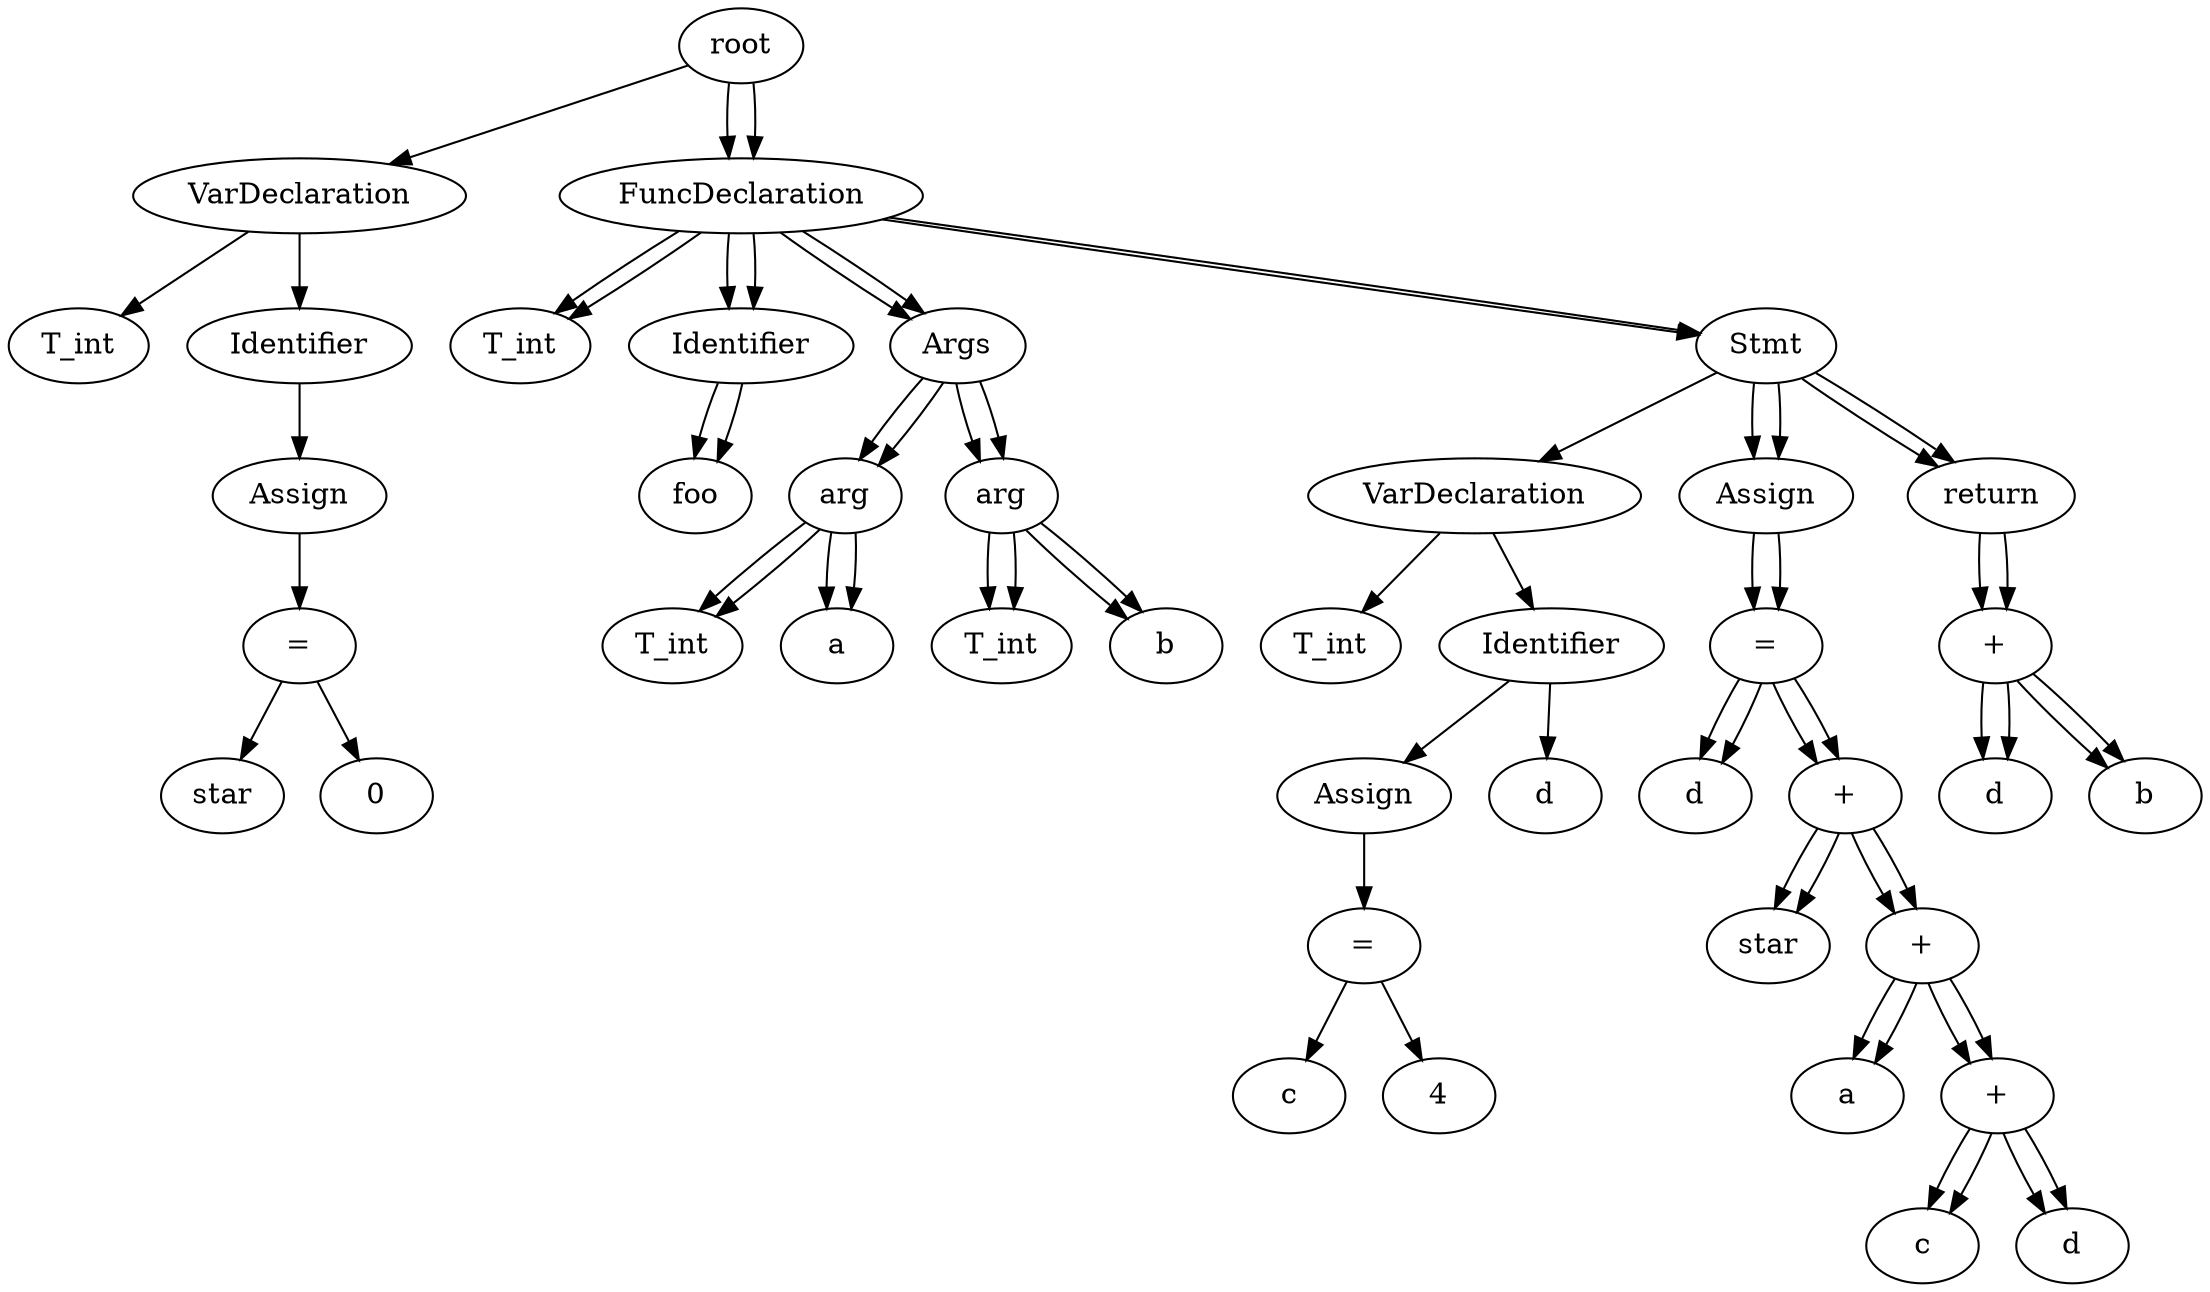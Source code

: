 // root
digraph {
	None [label=root]
	0 [label=VarDeclaration]
	None -> 0
	1 [label=T_int]
	0 -> 1
	2 [label=Identifier]
	0 -> 2
	3 [label=Assign]
	2 -> 3
	5 [label="="]
	3 -> 5
	4 [label=star]
	5 -> 4
	6 [label=0]
	5 -> 6
	7 [label=FuncDeclaration]
	None -> 7
	8 [label=T_int]
	7 -> 8
	9 [label=Identifier]
	7 -> 9
	10 [label=foo]
	9 -> 10
	11 [label=Args]
	7 -> 11
	12 [label=arg]
	11 -> 12
	13 [label=T_int]
	12 -> 13
	14 [label=a]
	12 -> 14
	15 [label=arg]
	11 -> 15
	16 [label=T_int]
	15 -> 16
	17 [label=b]
	15 -> 17
	18 [label=Stmt]
	7 -> 18
	19 [label=VarDeclaration]
	18 -> 19
	20 [label=T_int]
	19 -> 20
	21 [label=Identifier]
	19 -> 21
	22 [label=Assign]
	21 -> 22
	24 [label="="]
	22 -> 24
	23 [label=c]
	24 -> 23
	25 [label=4]
	24 -> 25
	26 [label=d]
	21 -> 26
	27 [label=Assign]
	18 -> 27
	29 [label="="]
	27 -> 29
	28 [label=d]
	29 -> 28
	31 [label="+"]
	29 -> 31
	30 [label=star]
	31 -> 30
	33 [label="+"]
	31 -> 33
	32 [label=a]
	33 -> 32
	35 [label="+"]
	33 -> 35
	34 [label=c]
	35 -> 34
	36 [label=d]
	35 -> 36
	37 [label=return]
	18 -> 37
	39 [label="+"]
	37 -> 39
	38 [label=d]
	39 -> 38
	40 [label=b]
	39 -> 40
	None [label=root]
	7 [label=FuncDeclaration]
	None -> 7
	8 [label=T_int]
	7 -> 8
	9 [label=Identifier]
	7 -> 9
	10 [label=foo]
	9 -> 10
	11 [label=Args]
	7 -> 11
	12 [label=arg]
	11 -> 12
	13 [label=T_int]
	12 -> 13
	14 [label=a]
	12 -> 14
	15 [label=arg]
	11 -> 15
	16 [label=T_int]
	15 -> 16
	17 [label=b]
	15 -> 17
	18 [label=Stmt]
	7 -> 18
	27 [label=Assign]
	18 -> 27
	29 [label="="]
	27 -> 29
	28 [label=d]
	29 -> 28
	31 [label="+"]
	29 -> 31
	30 [label=star]
	31 -> 30
	33 [label="+"]
	31 -> 33
	32 [label=a]
	33 -> 32
	35 [label="+"]
	33 -> 35
	34 [label=c]
	35 -> 34
	36 [label=d]
	35 -> 36
	37 [label=return]
	18 -> 37
	39 [label="+"]
	37 -> 39
	38 [label=d]
	39 -> 38
	40 [label=b]
	39 -> 40
}
